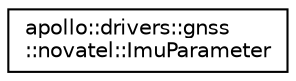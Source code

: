 digraph "Graphical Class Hierarchy"
{
  edge [fontname="Helvetica",fontsize="10",labelfontname="Helvetica",labelfontsize="10"];
  node [fontname="Helvetica",fontsize="10",shape=record];
  rankdir="LR";
  Node0 [label="apollo::drivers::gnss\l::novatel::ImuParameter",height=0.2,width=0.4,color="black", fillcolor="white", style="filled",URL="$structapollo_1_1drivers_1_1gnss_1_1novatel_1_1ImuParameter.html"];
}
